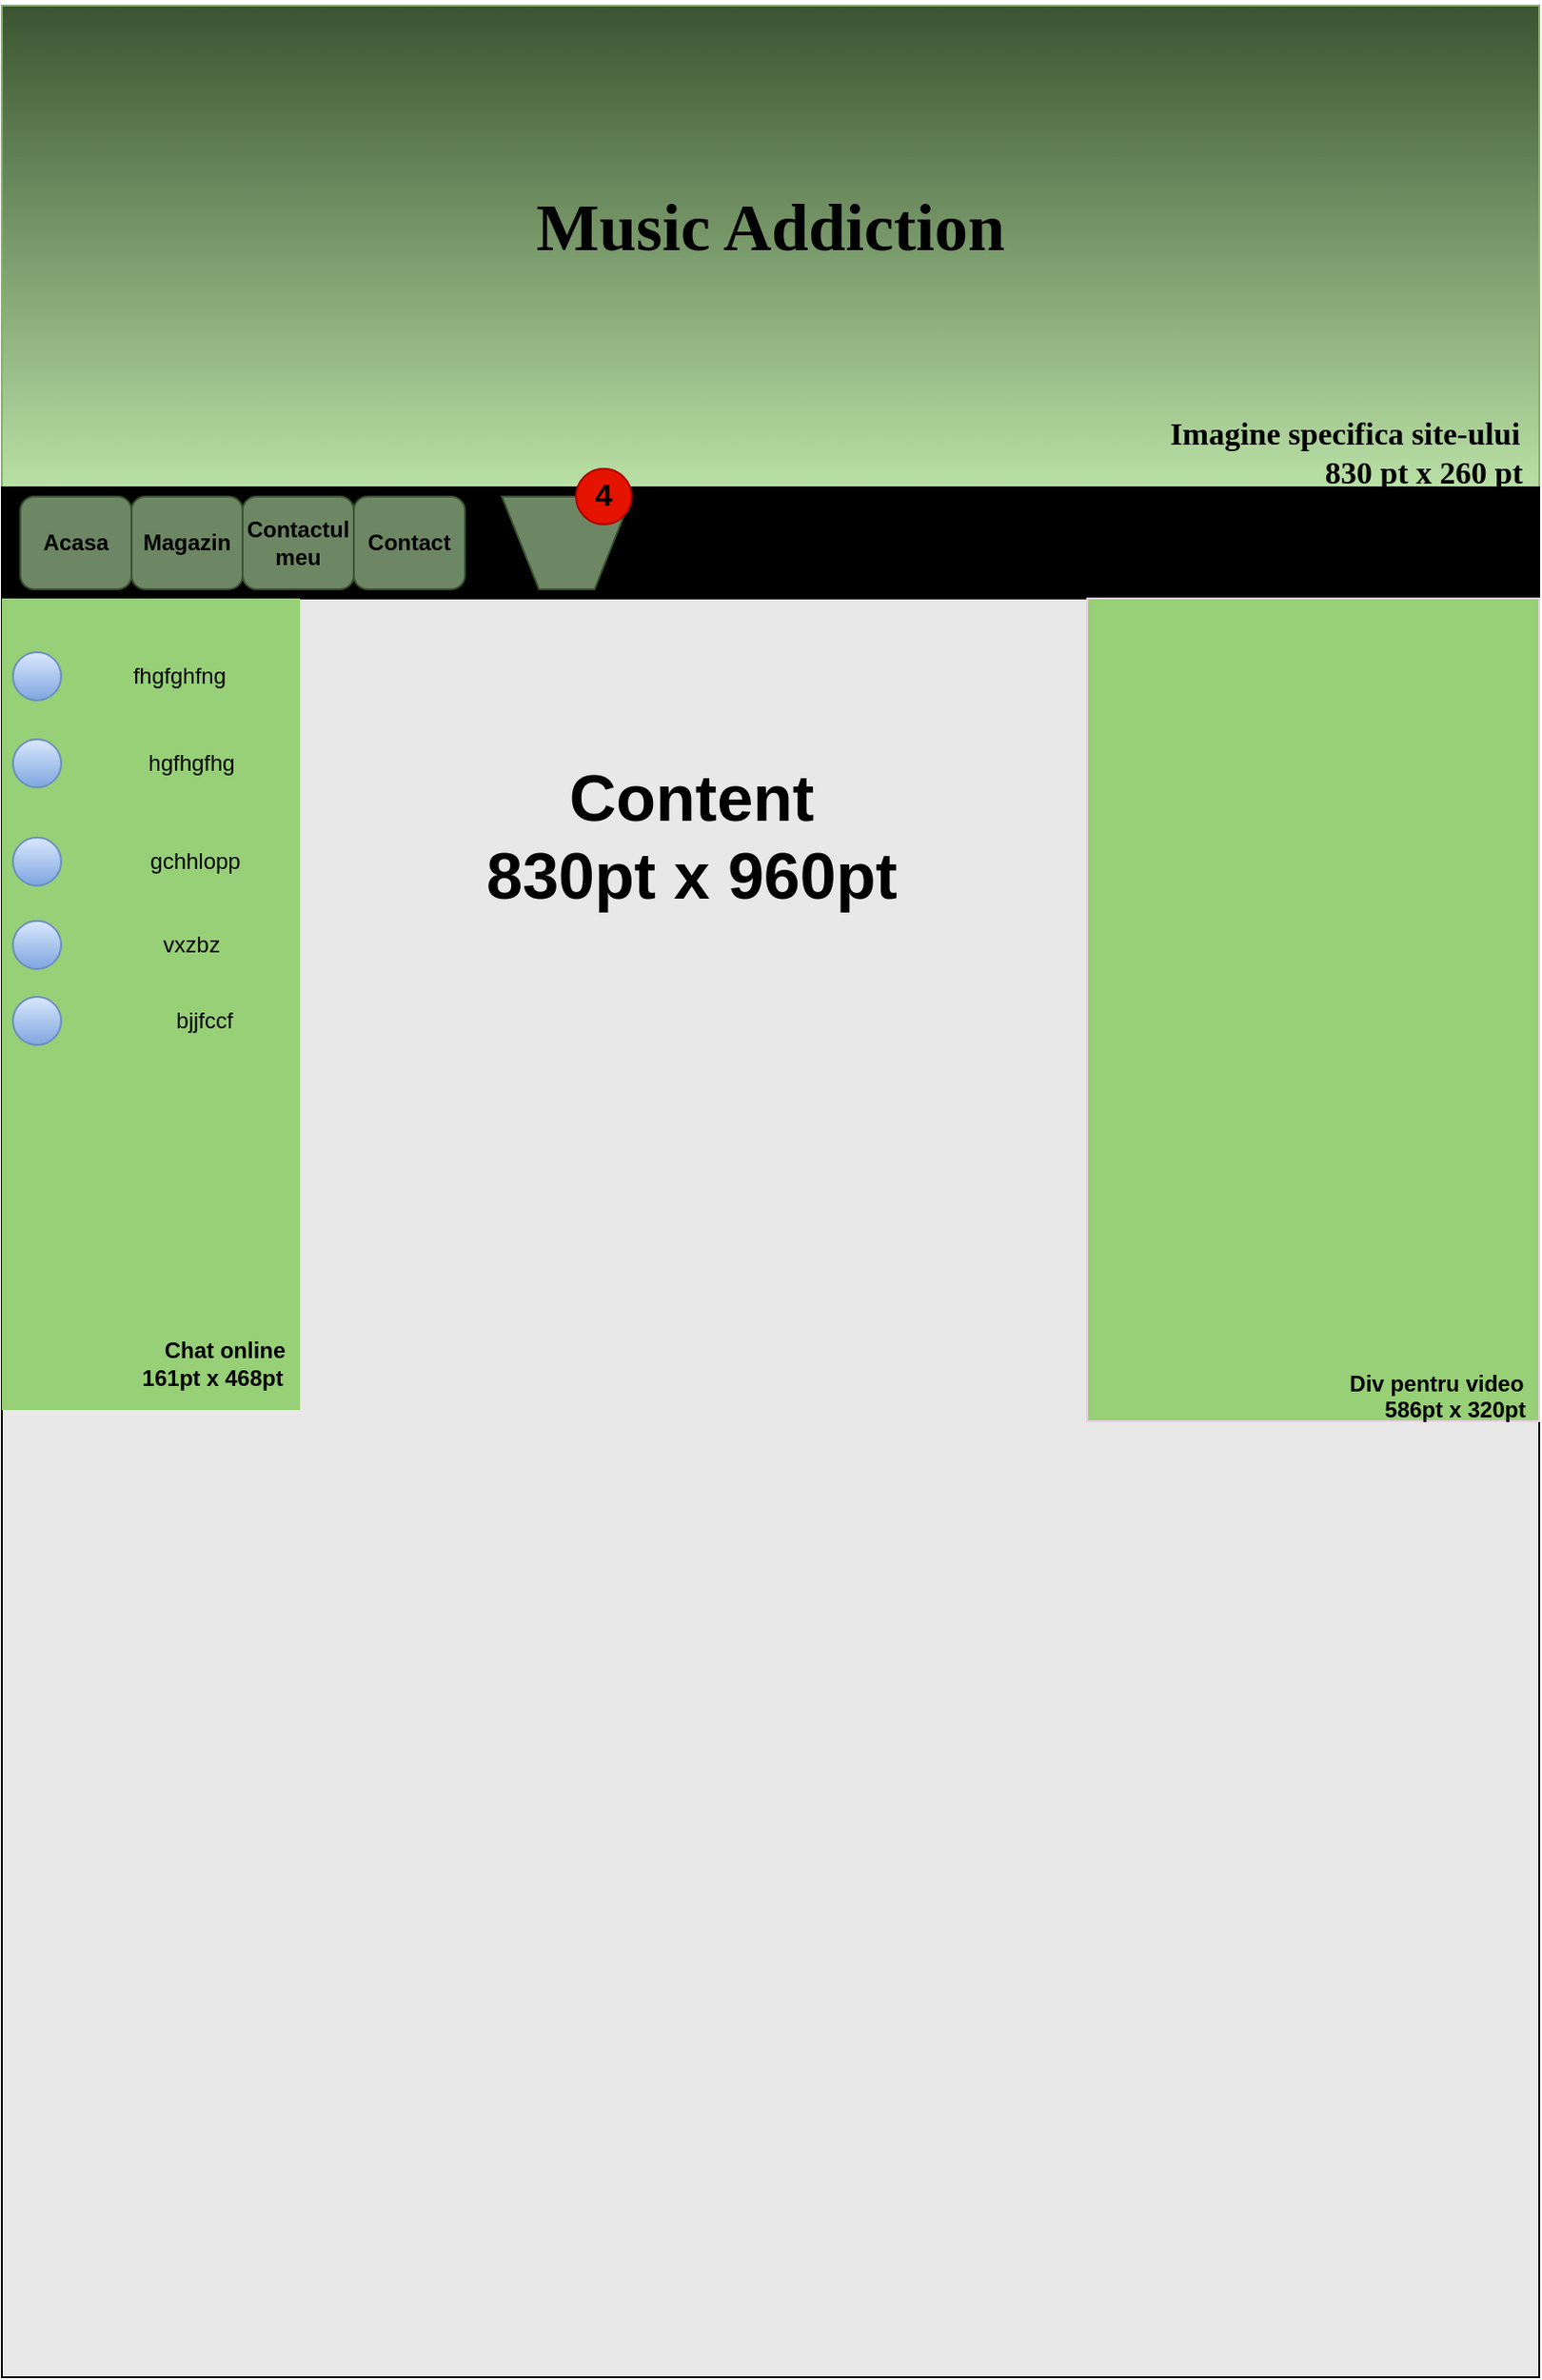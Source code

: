 <mxfile version="14.5.6" type="onedrive" pages="2"><diagram id="MUOBd8c2MbZVYTBJMkV-" name="Page-1"><mxGraphModel dx="868" dy="482" grid="0" gridSize="10" guides="1" tooltips="1" connect="1" arrows="1" fold="1" page="1" pageScale="1" pageWidth="827" pageHeight="1169" math="0" shadow="0"><root><mxCell id="0"/><mxCell id="1" parent="0"/><mxCell id="v4dwudSbx8Da2J6jtVDN-1" value="&lt;font color=&quot;#000000&quot; face=&quot;Garamond&quot; size=&quot;1&quot;&gt;&lt;b style=&quot;font-size: 17px&quot;&gt;&lt;br&gt;&amp;nbsp; &amp;nbsp; &amp;nbsp; &amp;nbsp; &amp;nbsp; &amp;nbsp; &amp;nbsp; &amp;nbsp; &amp;nbsp; &amp;nbsp; &amp;nbsp; &amp;nbsp; &amp;nbsp; &amp;nbsp; &amp;nbsp; &amp;nbsp; &amp;nbsp; &amp;nbsp; &amp;nbsp; &amp;nbsp; &amp;nbsp; &amp;nbsp; &amp;nbsp; &amp;nbsp; &amp;nbsp; &amp;nbsp; &amp;nbsp; &amp;nbsp; &amp;nbsp; &amp;nbsp; &amp;nbsp; &amp;nbsp; &amp;nbsp; &amp;nbsp; &amp;nbsp; &amp;nbsp; &amp;nbsp; &amp;nbsp; &amp;nbsp; &amp;nbsp; &amp;nbsp; &amp;nbsp; &amp;nbsp; &amp;nbsp; &amp;nbsp; &amp;nbsp; &amp;nbsp; &amp;nbsp; &amp;nbsp; &amp;nbsp; &amp;nbsp; &amp;nbsp; &amp;nbsp; &amp;nbsp; &amp;nbsp; &amp;nbsp; &amp;nbsp; &amp;nbsp; &amp;nbsp; &amp;nbsp; &amp;nbsp; &amp;nbsp; &amp;nbsp; &amp;nbsp; &amp;nbsp; &amp;nbsp; &amp;nbsp; &amp;nbsp; &amp;nbsp; &amp;nbsp; &amp;nbsp; &amp;nbsp; &amp;nbsp; &amp;nbsp; &lt;br&gt;&lt;br&gt;&lt;br&gt;&lt;br&gt;&lt;br&gt;&lt;br&gt;&lt;br&gt;&amp;nbsp; &amp;nbsp; &amp;nbsp; &lt;br&gt;&lt;br&gt;&lt;br&gt;&amp;nbsp; &amp;nbsp; &amp;nbsp; &amp;nbsp; &amp;nbsp; &amp;nbsp; &amp;nbsp; &amp;nbsp; &amp;nbsp; &amp;nbsp; &amp;nbsp; &amp;nbsp; &amp;nbsp; &amp;nbsp; &amp;nbsp; &amp;nbsp; &amp;nbsp; &amp;nbsp; &amp;nbsp; &amp;nbsp; &amp;nbsp; &amp;nbsp; &amp;nbsp; &amp;nbsp; &amp;nbsp; &amp;nbsp; &amp;nbsp; &amp;nbsp; &amp;nbsp; &amp;nbsp; &amp;nbsp; &amp;nbsp; &amp;nbsp; &amp;nbsp; &amp;nbsp; &amp;nbsp; &amp;nbsp; &amp;nbsp; &amp;nbsp; &amp;nbsp; &amp;nbsp; &amp;nbsp; &amp;nbsp; &amp;nbsp; &amp;nbsp; &amp;nbsp; &amp;nbsp; &amp;nbsp; &amp;nbsp; &amp;nbsp; &amp;nbsp; &amp;nbsp; &amp;nbsp; &amp;nbsp; &amp;nbsp; &amp;nbsp; &amp;nbsp; &amp;nbsp; &amp;nbsp; &amp;nbsp; &amp;nbsp; &amp;nbsp; &amp;nbsp; &amp;nbsp; &amp;nbsp; &amp;nbsp; &amp;nbsp; &amp;nbsp; &amp;nbsp; &amp;nbsp; &amp;nbsp; &amp;nbsp; &amp;nbsp; Imagine specifica site-ului&lt;br&gt;&amp;nbsp; &amp;nbsp; &amp;nbsp; &amp;nbsp; &amp;nbsp; &amp;nbsp; &amp;nbsp; &amp;nbsp; &amp;nbsp; &amp;nbsp; &amp;nbsp; &amp;nbsp; &amp;nbsp; &amp;nbsp; &amp;nbsp; &amp;nbsp; &amp;nbsp; &amp;nbsp; &amp;nbsp; &amp;nbsp; &amp;nbsp; &amp;nbsp; &amp;nbsp; &amp;nbsp; &amp;nbsp; &amp;nbsp; &amp;nbsp; &amp;nbsp; &amp;nbsp; &amp;nbsp; &amp;nbsp; &amp;nbsp; &amp;nbsp; &amp;nbsp; &amp;nbsp; &amp;nbsp; &amp;nbsp; &amp;nbsp; &amp;nbsp; &amp;nbsp; &amp;nbsp; &amp;nbsp; &amp;nbsp; &amp;nbsp; &amp;nbsp; &amp;nbsp; &amp;nbsp; &amp;nbsp; &amp;nbsp; &amp;nbsp; &amp;nbsp; &amp;nbsp; &amp;nbsp; &amp;nbsp; &amp;nbsp; &amp;nbsp; &amp;nbsp; &amp;nbsp; &amp;nbsp; &amp;nbsp; &amp;nbsp; &amp;nbsp; &amp;nbsp; &amp;nbsp; &amp;nbsp; &amp;nbsp; &amp;nbsp; &amp;nbsp; &amp;nbsp; &amp;nbsp; &amp;nbsp; &amp;nbsp; &amp;nbsp; &amp;nbsp; &amp;nbsp; &amp;nbsp; &amp;nbsp; &amp;nbsp; &amp;nbsp; &amp;nbsp; &amp;nbsp; &amp;nbsp; &amp;nbsp; 830 pt x 260 pt&lt;/b&gt;&lt;/font&gt;" style="rounded=0;whiteSpace=wrap;html=1;strokeColor=#82b366;fillColor=#3A5431;gradientColor=#B9E0A5;" parent="1" vertex="1"><mxGeometry width="830" height="260" as="geometry"/></mxCell><mxCell id="v4dwudSbx8Da2J6jtVDN-2" value="&lt;font face=&quot;Comic Sans MS&quot;&gt;&lt;b style=&quot;font-size: 36px&quot;&gt;Music Addiction&lt;/b&gt;&lt;/font&gt;" style="text;html=1;strokeColor=none;fillColor=none;align=center;verticalAlign=middle;whiteSpace=wrap;rounded=0;" parent="1" vertex="1"><mxGeometry x="200" y="100" width="430" height="40" as="geometry"/></mxCell><mxCell id="v4dwudSbx8Da2J6jtVDN-3" value="&amp;nbsp; &amp;nbsp; &amp;nbsp; &amp;nbsp; &amp;nbsp; &amp;nbsp; &amp;nbsp; &amp;nbsp; &amp;nbsp; &amp;nbsp; &amp;nbsp; &amp;nbsp; &amp;nbsp; &amp;nbsp; &amp;nbsp; &amp;nbsp; &amp;nbsp; &amp;nbsp; &amp;nbsp; &amp;nbsp; &amp;nbsp; &amp;nbsp; &amp;nbsp; &amp;nbsp; &amp;nbsp; &amp;nbsp; &amp;nbsp; &amp;nbsp; &amp;nbsp; &amp;nbsp; &amp;nbsp; &amp;nbsp; &amp;nbsp; &amp;nbsp; &amp;nbsp; &amp;nbsp; &amp;nbsp; &amp;nbsp; &amp;nbsp; &amp;nbsp; &amp;nbsp; &amp;nbsp; &amp;nbsp; &amp;nbsp; &amp;nbsp; &amp;nbsp; &amp;nbsp; &amp;nbsp; &amp;nbsp; &amp;nbsp; &amp;nbsp; &amp;nbsp; &amp;nbsp; &amp;nbsp; &amp;nbsp; &amp;nbsp; &amp;nbsp; &amp;nbsp; &amp;nbsp; &amp;nbsp; &amp;nbsp; &amp;nbsp; &amp;nbsp; &amp;nbsp; &amp;nbsp; &amp;nbsp; &amp;nbsp; &amp;nbsp; &amp;nbsp; &amp;nbsp; &amp;nbsp; &amp;nbsp; &amp;nbsp; &amp;nbsp; &amp;nbsp; &amp;nbsp; &amp;nbsp; &amp;nbsp; &amp;nbsp; &amp;nbsp; &amp;nbsp; &amp;nbsp; &amp;nbsp; &amp;nbsp; &amp;nbsp; &amp;nbsp; &amp;nbsp; &amp;nbsp; &amp;nbsp; &amp;nbsp; &amp;nbsp; &amp;nbsp; &amp;nbsp; &amp;nbsp; &amp;nbsp; &amp;nbsp; &amp;nbsp; &amp;nbsp; &amp;nbsp; &amp;nbsp; &amp;nbsp; &amp;nbsp; &amp;nbsp; &amp;nbsp; &amp;nbsp; &amp;nbsp; &amp;nbsp;Meniu orizontal&lt;br&gt;&amp;nbsp; &amp;nbsp; &amp;nbsp; &amp;nbsp; &amp;nbsp; &amp;nbsp; &amp;nbsp; &amp;nbsp; &amp;nbsp; &amp;nbsp; &amp;nbsp; &amp;nbsp; &amp;nbsp; &amp;nbsp; &amp;nbsp; &amp;nbsp; &amp;nbsp; &amp;nbsp; &amp;nbsp; &amp;nbsp; &amp;nbsp; &amp;nbsp; &amp;nbsp; &amp;nbsp; &amp;nbsp; &amp;nbsp; &amp;nbsp; &amp;nbsp; &amp;nbsp; &amp;nbsp; &amp;nbsp; &amp;nbsp; &amp;nbsp; &amp;nbsp; &amp;nbsp; &amp;nbsp; &amp;nbsp; &amp;nbsp; &amp;nbsp; &amp;nbsp; &amp;nbsp; &amp;nbsp; &amp;nbsp; &amp;nbsp; &amp;nbsp; &amp;nbsp; &amp;nbsp; &amp;nbsp; &amp;nbsp; &amp;nbsp; &amp;nbsp; &amp;nbsp; &amp;nbsp; &amp;nbsp; &amp;nbsp; &amp;nbsp; &amp;nbsp; &amp;nbsp; &amp;nbsp; &amp;nbsp; &amp;nbsp; &amp;nbsp; &amp;nbsp; &amp;nbsp; &amp;nbsp; &amp;nbsp; &amp;nbsp; &amp;nbsp; &amp;nbsp; &amp;nbsp; &amp;nbsp; &amp;nbsp; &amp;nbsp; &amp;nbsp; &amp;nbsp; &amp;nbsp; &amp;nbsp; &amp;nbsp; &amp;nbsp; &amp;nbsp; &amp;nbsp; &amp;nbsp; &amp;nbsp; &amp;nbsp; &amp;nbsp; &amp;nbsp; &amp;nbsp; &amp;nbsp; &amp;nbsp; &amp;nbsp; &amp;nbsp; &amp;nbsp; &amp;nbsp; &amp;nbsp; &amp;nbsp; &amp;nbsp; &amp;nbsp; &amp;nbsp; &amp;nbsp; &amp;nbsp; &amp;nbsp; &amp;nbsp; &amp;nbsp; &amp;nbsp; &amp;nbsp; &amp;nbsp; &amp;nbsp; &amp;nbsp;830 pt x 60pt" style="rounded=0;whiteSpace=wrap;html=1;fillColor=#000000;strokeColor=#000000;" parent="1" vertex="1"><mxGeometry y="260" width="830" height="60" as="geometry"/></mxCell><mxCell id="v4dwudSbx8Da2J6jtVDN-4" value="&lt;b&gt;&lt;font color=&quot;#000000&quot;&gt;Acasa&lt;/font&gt;&lt;/b&gt;" style="rounded=1;whiteSpace=wrap;html=1;strokeColor=#3A5431;fontColor=#ffffff;fillColor=#6d8764;" parent="1" vertex="1"><mxGeometry x="10" y="265" width="60" height="50" as="geometry"/></mxCell><mxCell id="v4dwudSbx8Da2J6jtVDN-5" value="&lt;font color=&quot;#000000&quot;&gt;&lt;b&gt;Magazin&lt;/b&gt;&lt;/font&gt;" style="rounded=1;whiteSpace=wrap;html=1;strokeColor=#3A5431;fontColor=#ffffff;fillColor=#6d8764;" parent="1" vertex="1"><mxGeometry x="70" y="265" width="60" height="50" as="geometry"/></mxCell><mxCell id="v4dwudSbx8Da2J6jtVDN-7" value="&lt;font color=&quot;#000000&quot;&gt;&lt;b&gt;Contactul meu&lt;/b&gt;&lt;/font&gt;" style="rounded=1;whiteSpace=wrap;html=1;strokeColor=#3A5431;fontColor=#ffffff;fillColor=#6d8764;" parent="1" vertex="1"><mxGeometry x="130" y="265" width="60" height="50" as="geometry"/></mxCell><mxCell id="v4dwudSbx8Da2J6jtVDN-9" value="&lt;font color=&quot;#000000&quot;&gt;&lt;b&gt;Contact&lt;/b&gt;&lt;/font&gt;" style="rounded=1;whiteSpace=wrap;html=1;strokeColor=#3A5431;fontColor=#ffffff;fillColor=#6d8764;" parent="1" vertex="1"><mxGeometry x="190" y="265" width="60" height="50" as="geometry"/></mxCell><mxCell id="v4dwudSbx8Da2J6jtVDN-11" value="" style="shape=trapezoid;perimeter=trapezoidPerimeter;whiteSpace=wrap;html=1;fixedSize=1;strokeColor=#3A5431;fillColor=#6d8764;rotation=-180;fontColor=#ffffff;" parent="1" vertex="1"><mxGeometry x="270" y="265" width="70" height="50" as="geometry"/></mxCell><mxCell id="v4dwudSbx8Da2J6jtVDN-12" value="&lt;b&gt;&lt;font style=&quot;font-size: 17px&quot; color=&quot;#000000&quot;&gt;4&lt;/font&gt;&lt;/b&gt;" style="ellipse;whiteSpace=wrap;html=1;aspect=fixed;strokeColor=#B20000;fillColor=#e51400;fontColor=#ffffff;" parent="1" vertex="1"><mxGeometry x="310" y="250" width="30" height="30" as="geometry"/></mxCell><mxCell id="v4dwudSbx8Da2J6jtVDN-13" value="" style="rounded=0;whiteSpace=wrap;html=1;strokeColor=#000000;gradientColor=none;fillColor=#E8E8E8;" parent="1" vertex="1"><mxGeometry y="320" width="830" height="960" as="geometry"/></mxCell><mxCell id="v4dwudSbx8Da2J6jtVDN-16" value="&lt;font color=&quot;#000000&quot; style=&quot;font-size: 12px&quot;&gt;&lt;b&gt;&lt;br&gt;&lt;br&gt;&lt;br&gt;&lt;br&gt;&lt;br&gt;&lt;br&gt;&lt;br&gt;&lt;br&gt;&lt;br&gt;&lt;br&gt;&lt;br&gt;&lt;br&gt;&lt;br&gt;&lt;br&gt;&lt;br&gt;&lt;br&gt;&lt;br&gt;&lt;br&gt;&lt;br&gt;&lt;br&gt;&lt;br&gt;&lt;br&gt;&lt;br&gt;&lt;br&gt;&lt;br&gt;&lt;br&gt;&lt;br&gt;&amp;nbsp; &amp;nbsp; &amp;nbsp; &amp;nbsp; &amp;nbsp; &amp;nbsp; &amp;nbsp; &amp;nbsp; &amp;nbsp; &amp;nbsp; &amp;nbsp; &amp;nbsp; Chat online&lt;br&gt;&amp;nbsp; &amp;nbsp; &amp;nbsp; &amp;nbsp; &amp;nbsp; &amp;nbsp; &amp;nbsp; &amp;nbsp; &amp;nbsp; &amp;nbsp; 161pt x 468pt&lt;/b&gt;&lt;/font&gt;" style="rounded=0;whiteSpace=wrap;html=1;fillColor=#97D077;gradientColor=none;direction=south;strokeColor=none;" parent="1" vertex="1"><mxGeometry y="320" width="161" height="438" as="geometry"/></mxCell><mxCell id="v4dwudSbx8Da2J6jtVDN-17" value="" style="ellipse;whiteSpace=wrap;html=1;aspect=fixed;strokeColor=#6c8ebf;fillColor=#dae8fc;gradientColor=#7ea6e0;" parent="1" vertex="1"><mxGeometry x="6" y="349" width="26" height="26" as="geometry"/></mxCell><mxCell id="v4dwudSbx8Da2J6jtVDN-18" value="" style="ellipse;whiteSpace=wrap;html=1;aspect=fixed;strokeColor=#6c8ebf;fillColor=#dae8fc;gradientColor=#7ea6e0;" parent="1" vertex="1"><mxGeometry x="6" y="396" width="26" height="26" as="geometry"/></mxCell><mxCell id="v4dwudSbx8Da2J6jtVDN-20" value="" style="ellipse;whiteSpace=wrap;html=1;aspect=fixed;strokeColor=#6c8ebf;fillColor=#dae8fc;gradientColor=#7ea6e0;" parent="1" vertex="1"><mxGeometry x="6" y="449" width="26" height="26" as="geometry"/></mxCell><mxCell id="v4dwudSbx8Da2J6jtVDN-22" value="" style="ellipse;whiteSpace=wrap;html=1;aspect=fixed;strokeColor=#6c8ebf;fillColor=#dae8fc;gradientColor=#7ea6e0;" parent="1" vertex="1"><mxGeometry x="6" y="494" width="26" height="26" as="geometry"/></mxCell><mxCell id="v4dwudSbx8Da2J6jtVDN-23" value="" style="ellipse;whiteSpace=wrap;html=1;aspect=fixed;strokeColor=#6c8ebf;fillColor=#dae8fc;gradientColor=#7ea6e0;" parent="1" vertex="1"><mxGeometry x="6" y="535" width="26" height="26" as="geometry"/></mxCell><mxCell id="v4dwudSbx8Da2J6jtVDN-24" value="&lt;font color=&quot;#000000&quot;&gt;fhgfghfng&lt;/font&gt;" style="text;html=1;strokeColor=none;fillColor=none;align=center;verticalAlign=middle;whiteSpace=wrap;rounded=0;" parent="1" vertex="1"><mxGeometry x="57" y="352" width="78" height="20" as="geometry"/></mxCell><mxCell id="v4dwudSbx8Da2J6jtVDN-25" value="hgfhgfhg" style="text;html=1;strokeColor=none;fillColor=none;align=center;verticalAlign=middle;whiteSpace=wrap;rounded=0;fontColor=#000000;" parent="1" vertex="1"><mxGeometry x="63" y="399" width="79" height="20" as="geometry"/></mxCell><mxCell id="v4dwudSbx8Da2J6jtVDN-26" value="gchhlopp" style="text;html=1;strokeColor=none;fillColor=none;align=center;verticalAlign=middle;whiteSpace=wrap;rounded=0;fontColor=#000000;" parent="1" vertex="1"><mxGeometry x="65" y="452" width="79" height="20" as="geometry"/></mxCell><mxCell id="v4dwudSbx8Da2J6jtVDN-27" value="vxzbz" style="text;html=1;strokeColor=none;fillColor=none;align=center;verticalAlign=middle;whiteSpace=wrap;rounded=0;fontColor=#000000;" parent="1" vertex="1"><mxGeometry x="63" y="497" width="79" height="20" as="geometry"/></mxCell><mxCell id="v4dwudSbx8Da2J6jtVDN-28" value="bjjfccf" style="text;html=1;strokeColor=none;fillColor=none;align=center;verticalAlign=middle;whiteSpace=wrap;rounded=0;fontColor=#000000;" parent="1" vertex="1"><mxGeometry x="70" y="538" width="79" height="20" as="geometry"/></mxCell><mxCell id="v4dwudSbx8Da2J6jtVDN-29" value="&lt;b&gt;&lt;br&gt;&lt;br&gt;&lt;br&gt;&lt;br&gt;&lt;br&gt;&lt;br&gt;&lt;br&gt;&lt;br&gt;&lt;br&gt;&lt;br&gt;&lt;br&gt;&lt;br&gt;&lt;br&gt;&lt;br&gt;&lt;br&gt;&lt;br&gt;&lt;br&gt;&lt;br&gt;&lt;br&gt;&lt;br&gt;&lt;br&gt;&lt;br&gt;&lt;br&gt;&lt;br&gt;&lt;br&gt;&lt;br&gt;&lt;br&gt;&lt;br&gt;&lt;br&gt;&amp;nbsp; &amp;nbsp; &amp;nbsp; &amp;nbsp; &amp;nbsp; &amp;nbsp; &amp;nbsp; &amp;nbsp; &amp;nbsp; &amp;nbsp; &amp;nbsp; &amp;nbsp; &amp;nbsp; &amp;nbsp; &amp;nbsp; &amp;nbsp; &amp;nbsp; &amp;nbsp; &amp;nbsp; &amp;nbsp; Div pentru video&lt;br&gt;&amp;nbsp; &amp;nbsp; &amp;nbsp; &amp;nbsp; &amp;nbsp; &amp;nbsp; &amp;nbsp; &amp;nbsp; &amp;nbsp; &amp;nbsp; &amp;nbsp; &amp;nbsp; &amp;nbsp; &amp;nbsp; &amp;nbsp; &amp;nbsp; &amp;nbsp; &amp;nbsp; &amp;nbsp; &amp;nbsp; &amp;nbsp; &amp;nbsp; &amp;nbsp; 586pt x 320pt&lt;/b&gt;" style="rounded=0;whiteSpace=wrap;html=1;fillColor=#97D077;gradientColor=none;fontColor=#000000;strokeColor=#E6D0DE;" parent="1" vertex="1"><mxGeometry x="586" y="320" width="244" height="444" as="geometry"/></mxCell><mxCell id="v4dwudSbx8Da2J6jtVDN-31" value="&lt;b&gt;&lt;font style=&quot;font-size: 35px&quot;&gt;Content&lt;br&gt;830pt x 960pt&lt;br&gt;&lt;/font&gt;&lt;/b&gt;" style="text;html=1;strokeColor=none;fillColor=none;align=center;verticalAlign=middle;whiteSpace=wrap;rounded=0;fontColor=#000000;" parent="1" vertex="1"><mxGeometry x="260" y="419" width="225" height="57" as="geometry"/></mxCell></root></mxGraphModel></diagram><diagram id="Olo0wf6AJ37r_mtGIyY4" name="Page-2"><mxGraphModel dx="868" dy="482" grid="1" gridSize="10" guides="1" tooltips="1" connect="1" arrows="1" fold="1" page="1" pageScale="1" pageWidth="827" pageHeight="1169" math="0" shadow="0"><root><mxCell id="Kl656Jcc9hjXtP9JU-l--0"/><mxCell id="Kl656Jcc9hjXtP9JU-l--1" parent="Kl656Jcc9hjXtP9JU-l--0"/><mxCell id="z04cxi9EM11Vd04f71xM-0" value="&lt;font color=&quot;#000000&quot; face=&quot;Garamond&quot; size=&quot;1&quot;&gt;&lt;b style=&quot;font-size: 17px&quot;&gt;&lt;br&gt;&amp;nbsp; &amp;nbsp; &amp;nbsp; &amp;nbsp; &amp;nbsp; &amp;nbsp; &amp;nbsp; &amp;nbsp; &amp;nbsp; &amp;nbsp; &amp;nbsp; &amp;nbsp; &amp;nbsp; &amp;nbsp; &amp;nbsp; &amp;nbsp; &amp;nbsp; &amp;nbsp; &amp;nbsp; &amp;nbsp; &amp;nbsp; &amp;nbsp; &amp;nbsp; &amp;nbsp; &amp;nbsp; &amp;nbsp; &amp;nbsp; &amp;nbsp; &amp;nbsp; &amp;nbsp; &amp;nbsp; &amp;nbsp; &amp;nbsp; &amp;nbsp; &amp;nbsp; &amp;nbsp; &amp;nbsp; &amp;nbsp; &amp;nbsp; &amp;nbsp; &amp;nbsp; &amp;nbsp; &amp;nbsp; &amp;nbsp; &amp;nbsp; &amp;nbsp; &amp;nbsp; &amp;nbsp; &amp;nbsp; &amp;nbsp; &amp;nbsp; &amp;nbsp; &amp;nbsp; &amp;nbsp; &amp;nbsp; &amp;nbsp; &amp;nbsp; &amp;nbsp; &amp;nbsp; &amp;nbsp; &amp;nbsp; &amp;nbsp; &amp;nbsp; &amp;nbsp; &amp;nbsp; &amp;nbsp; &amp;nbsp; &amp;nbsp; &amp;nbsp; &amp;nbsp; &amp;nbsp; &amp;nbsp; &amp;nbsp; &amp;nbsp; &lt;br&gt;&lt;br&gt;&lt;br&gt;&lt;br&gt;&lt;br&gt;&lt;br&gt;&lt;br&gt;&amp;nbsp; &amp;nbsp; &amp;nbsp; &lt;br&gt;&lt;br&gt;&lt;br&gt;&amp;nbsp; &amp;nbsp; &amp;nbsp; &amp;nbsp; &amp;nbsp; &amp;nbsp; &amp;nbsp; &amp;nbsp; &amp;nbsp; &amp;nbsp; &amp;nbsp; &amp;nbsp; &amp;nbsp; &amp;nbsp; &amp;nbsp; &amp;nbsp; &amp;nbsp; &amp;nbsp; &amp;nbsp; &amp;nbsp; &amp;nbsp; &amp;nbsp; &amp;nbsp; &amp;nbsp; &amp;nbsp; &amp;nbsp; &amp;nbsp; &amp;nbsp; &amp;nbsp; &amp;nbsp; &amp;nbsp; &amp;nbsp; &amp;nbsp; &amp;nbsp; &amp;nbsp; &amp;nbsp; &amp;nbsp; &amp;nbsp; &amp;nbsp; &amp;nbsp; &amp;nbsp; &amp;nbsp; &amp;nbsp; &amp;nbsp; &amp;nbsp; &amp;nbsp; &amp;nbsp; &amp;nbsp; &amp;nbsp; &amp;nbsp; &amp;nbsp; &amp;nbsp; &amp;nbsp; &amp;nbsp; &amp;nbsp; &amp;nbsp; &amp;nbsp; &amp;nbsp; &amp;nbsp; &amp;nbsp; &amp;nbsp; &amp;nbsp; &amp;nbsp; &amp;nbsp; &amp;nbsp; &amp;nbsp; &amp;nbsp; &amp;nbsp; &amp;nbsp; &amp;nbsp; &amp;nbsp; &amp;nbsp; &amp;nbsp; Imagine specifica site-ului&lt;br&gt;&amp;nbsp; &amp;nbsp; &amp;nbsp; &amp;nbsp; &amp;nbsp; &amp;nbsp; &amp;nbsp; &amp;nbsp; &amp;nbsp; &amp;nbsp; &amp;nbsp; &amp;nbsp; &amp;nbsp; &amp;nbsp; &amp;nbsp; &amp;nbsp; &amp;nbsp; &amp;nbsp; &amp;nbsp; &amp;nbsp; &amp;nbsp; &amp;nbsp; &amp;nbsp; &amp;nbsp; &amp;nbsp; &amp;nbsp; &amp;nbsp; &amp;nbsp; &amp;nbsp; &amp;nbsp; &amp;nbsp; &amp;nbsp; &amp;nbsp; &amp;nbsp; &amp;nbsp; &amp;nbsp; &amp;nbsp; &amp;nbsp; &amp;nbsp; &amp;nbsp; &amp;nbsp; &amp;nbsp; &amp;nbsp; &amp;nbsp; &amp;nbsp; &amp;nbsp; &amp;nbsp; &amp;nbsp; &amp;nbsp; &amp;nbsp; &amp;nbsp; &amp;nbsp; &amp;nbsp; &amp;nbsp; &amp;nbsp; &amp;nbsp; &amp;nbsp; &amp;nbsp; &amp;nbsp; &amp;nbsp; &amp;nbsp; &amp;nbsp; &amp;nbsp; &amp;nbsp; &amp;nbsp; &amp;nbsp; &amp;nbsp; &amp;nbsp; &amp;nbsp; &amp;nbsp; &amp;nbsp; &amp;nbsp; &amp;nbsp; &amp;nbsp; &amp;nbsp; &amp;nbsp; &amp;nbsp; &amp;nbsp; &amp;nbsp; &amp;nbsp; &amp;nbsp; &amp;nbsp; &amp;nbsp; 830 pt x 260 pt&lt;/b&gt;&lt;/font&gt;" style="rounded=0;whiteSpace=wrap;html=1;strokeColor=#82b366;fillColor=#3A5431;gradientColor=#B9E0A5;" vertex="1" parent="Kl656Jcc9hjXtP9JU-l--1"><mxGeometry width="830" height="260" as="geometry"/></mxCell><mxCell id="YKgSxIJIK7Ut49pGNDf6-0" value="&lt;span style=&quot;font-family: monospace ; font-size: 0px&quot;&gt;&lt;font color=&quot;#fff2cc&quot;&gt;sssxs&lt;/font&gt;&lt;/span&gt;" style="rounded=0;whiteSpace=wrap;html=1;fillColor=#000000;strokeColor=#000000;" vertex="1" parent="Kl656Jcc9hjXtP9JU-l--1"><mxGeometry y="260" width="830" height="60" as="geometry"/></mxCell><mxCell id="BXdeJydaB3RNjkWxX81i-0" value="&lt;b&gt;&lt;font color=&quot;#000000&quot;&gt;Acasa&lt;/font&gt;&lt;/b&gt;" style="rounded=1;whiteSpace=wrap;html=1;strokeColor=#3A5431;fontColor=#ffffff;fillColor=#6d8764;" vertex="1" parent="Kl656Jcc9hjXtP9JU-l--1"><mxGeometry x="10" y="265" width="60" height="50" as="geometry"/></mxCell><mxCell id="JPIVfGfS2VHWzMp6aAOv-0" value="&lt;font color=&quot;#000000&quot;&gt;&lt;b&gt;Magazin&lt;/b&gt;&lt;/font&gt;" style="rounded=1;whiteSpace=wrap;html=1;strokeColor=#3A5431;fontColor=#ffffff;fillColor=#6d8764;" vertex="1" parent="Kl656Jcc9hjXtP9JU-l--1"><mxGeometry x="70" y="265" width="60" height="50" as="geometry"/></mxCell><mxCell id="ztwEppu38DT-aGjRJOqV-0" value="&lt;font color=&quot;#000000&quot;&gt;&lt;b&gt;Contactul meu&lt;/b&gt;&lt;/font&gt;" style="rounded=1;whiteSpace=wrap;html=1;strokeColor=#3A5431;fontColor=#ffffff;fillColor=#6d8764;" vertex="1" parent="Kl656Jcc9hjXtP9JU-l--1"><mxGeometry x="130" y="265" width="60" height="50" as="geometry"/></mxCell><mxCell id="FvGwRhrdRgDw1Mfdg6lc-0" value="&lt;font color=&quot;#000000&quot;&gt;&lt;b&gt;Contact&lt;/b&gt;&lt;/font&gt;" style="rounded=1;whiteSpace=wrap;html=1;strokeColor=#3A5431;fontColor=#ffffff;fillColor=#6d8764;" vertex="1" parent="Kl656Jcc9hjXtP9JU-l--1"><mxGeometry x="190" y="265" width="60" height="50" as="geometry"/></mxCell><mxCell id="FC2UHzlOCXiqw5mYw29e-0" value="" style="shape=trapezoid;perimeter=trapezoidPerimeter;whiteSpace=wrap;html=1;fixedSize=1;strokeColor=#3A5431;fillColor=#6d8764;rotation=-180;fontColor=#ffffff;" vertex="1" parent="Kl656Jcc9hjXtP9JU-l--1"><mxGeometry x="270" y="265" width="70" height="50" as="geometry"/></mxCell><mxCell id="YMQyKV2_fvTfKyD2a8GJ-0" value="&lt;b&gt;&lt;font style=&quot;font-size: 17px&quot; color=&quot;#000000&quot;&gt;4&lt;/font&gt;&lt;/b&gt;" style="ellipse;whiteSpace=wrap;html=1;aspect=fixed;strokeColor=#B20000;fillColor=#e51400;fontColor=#ffffff;" vertex="1" parent="Kl656Jcc9hjXtP9JU-l--1"><mxGeometry x="310" y="250" width="30" height="30" as="geometry"/></mxCell><mxCell id="YMQyKV2_fvTfKyD2a8GJ-1" value="&lt;font color=&quot;#d5e8d4&quot;&gt;&lt;br&gt;Meniu orizontal&lt;br&gt;830pt x 60pt&lt;br&gt;&lt;/font&gt;" style="text;html=1;align=center;verticalAlign=middle;resizable=0;points=[];autosize=1;fontColor=#000000;" vertex="1" parent="Kl656Jcc9hjXtP9JU-l--1"><mxGeometry x="720" y="265" width="100" height="50" as="geometry"/></mxCell><mxCell id="InbV6ytlMipCtnIgZYIW-0" value="" style="rounded=0;whiteSpace=wrap;html=1;strokeColor=#000000;gradientColor=none;fillColor=#E8E8E8;" vertex="1" parent="Kl656Jcc9hjXtP9JU-l--1"><mxGeometry y="320" width="830" height="960" as="geometry"/></mxCell><mxCell id="NTs9mho-36lQNuQL_jr1-0" value="&lt;font color=&quot;#000000&quot; style=&quot;font-size: 12px&quot;&gt;&lt;b&gt;&lt;br&gt;&lt;br&gt;&lt;br&gt;&lt;br&gt;&lt;br&gt;&lt;br&gt;&lt;br&gt;&lt;br&gt;&lt;br&gt;&lt;br&gt;&lt;br&gt;&lt;br&gt;&lt;br&gt;&lt;br&gt;&lt;br&gt;&lt;br&gt;&lt;br&gt;&lt;br&gt;&lt;br&gt;&lt;br&gt;&lt;br&gt;&lt;br&gt;&lt;br&gt;&lt;br&gt;&lt;br&gt;&lt;br&gt;&lt;br&gt;&amp;nbsp; &amp;nbsp; &amp;nbsp; &amp;nbsp; &amp;nbsp; &amp;nbsp; &amp;nbsp; &amp;nbsp; &amp;nbsp; &amp;nbsp; &amp;nbsp; &amp;nbsp; Chat online&lt;br&gt;&amp;nbsp; &amp;nbsp; &amp;nbsp; &amp;nbsp; &amp;nbsp; &amp;nbsp; &amp;nbsp; &amp;nbsp; &amp;nbsp; &amp;nbsp; 161pt x 468pt&lt;/b&gt;&lt;/font&gt;" style="rounded=0;whiteSpace=wrap;html=1;fillColor=#97D077;gradientColor=none;direction=south;strokeColor=none;" vertex="1" parent="Kl656Jcc9hjXtP9JU-l--1"><mxGeometry y="320" width="161" height="438" as="geometry"/></mxCell><mxCell id="wjJIWvu98LRFe6cDx2J0-0" value="&lt;b&gt;&lt;br&gt;&lt;br&gt;&lt;br&gt;&lt;br&gt;&lt;br&gt;&lt;br&gt;&lt;br&gt;&lt;br&gt;&lt;br&gt;&lt;br&gt;&lt;br&gt;&lt;br&gt;&lt;br&gt;&lt;br&gt;&lt;br&gt;&lt;br&gt;&lt;br&gt;&lt;br&gt;&lt;br&gt;&lt;br&gt;&lt;br&gt;&lt;br&gt;&lt;br&gt;&lt;br&gt;&lt;br&gt;&lt;br&gt;&lt;br&gt;&lt;br&gt;&lt;br&gt;&amp;nbsp; &amp;nbsp; &amp;nbsp; &amp;nbsp; &amp;nbsp; &amp;nbsp; &amp;nbsp; &amp;nbsp; &amp;nbsp; &amp;nbsp; &amp;nbsp; &amp;nbsp; &amp;nbsp; &amp;nbsp; &amp;nbsp; &amp;nbsp; &amp;nbsp; &amp;nbsp; &amp;nbsp; &amp;nbsp; Div pentru video&lt;br&gt;&amp;nbsp; &amp;nbsp; &amp;nbsp; &amp;nbsp; &amp;nbsp; &amp;nbsp; &amp;nbsp; &amp;nbsp; &amp;nbsp; &amp;nbsp; &amp;nbsp; &amp;nbsp; &amp;nbsp; &amp;nbsp; &amp;nbsp; &amp;nbsp; &amp;nbsp; &amp;nbsp; &amp;nbsp; &amp;nbsp; &amp;nbsp; &amp;nbsp; &amp;nbsp; 586pt x 320pt&lt;/b&gt;" style="rounded=0;whiteSpace=wrap;html=1;fillColor=#97D077;gradientColor=none;fontColor=#000000;strokeColor=#E6D0DE;" vertex="1" parent="Kl656Jcc9hjXtP9JU-l--1"><mxGeometry x="586" y="320" width="244" height="444" as="geometry"/></mxCell></root></mxGraphModel></diagram></mxfile>